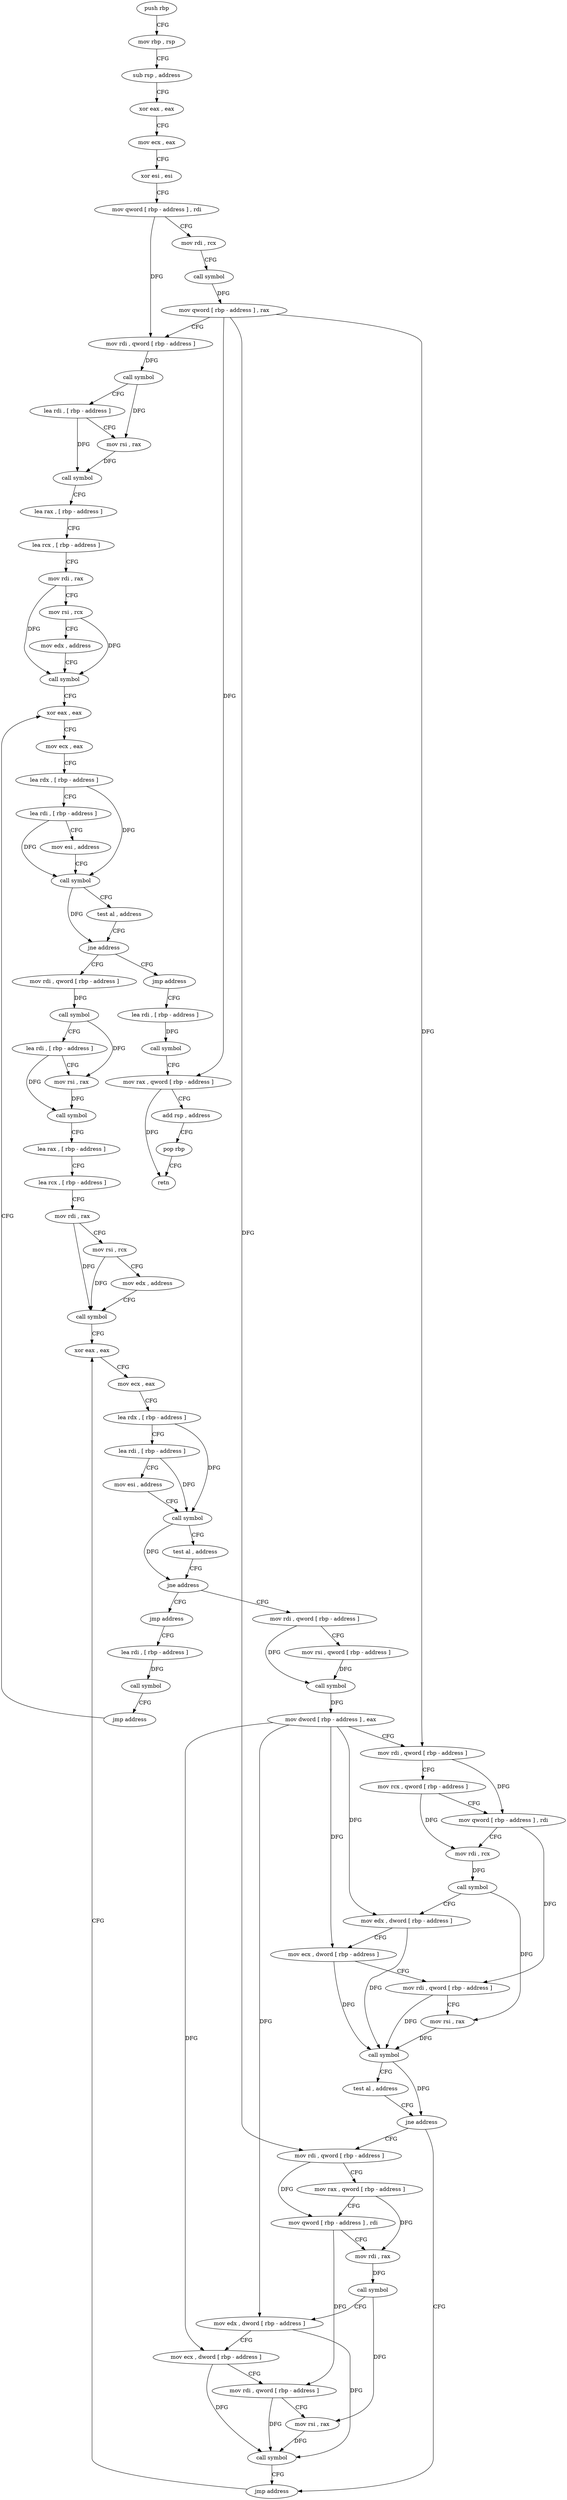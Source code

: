 digraph "func" {
"4219360" [label = "push rbp" ]
"4219361" [label = "mov rbp , rsp" ]
"4219364" [label = "sub rsp , address" ]
"4219371" [label = "xor eax , eax" ]
"4219373" [label = "mov ecx , eax" ]
"4219375" [label = "xor esi , esi" ]
"4219377" [label = "mov qword [ rbp - address ] , rdi" ]
"4219381" [label = "mov rdi , rcx" ]
"4219384" [label = "call symbol" ]
"4219389" [label = "mov qword [ rbp - address ] , rax" ]
"4219393" [label = "mov rdi , qword [ rbp - address ]" ]
"4219397" [label = "call symbol" ]
"4219402" [label = "lea rdi , [ rbp - address ]" ]
"4219409" [label = "mov rsi , rax" ]
"4219412" [label = "call symbol" ]
"4219417" [label = "lea rax , [ rbp - address ]" ]
"4219421" [label = "lea rcx , [ rbp - address ]" ]
"4219428" [label = "mov rdi , rax" ]
"4219431" [label = "mov rsi , rcx" ]
"4219434" [label = "mov edx , address" ]
"4219439" [label = "call symbol" ]
"4219444" [label = "xor eax , eax" ]
"4219482" [label = "mov rdi , qword [ rbp - address ]" ]
"4219489" [label = "call symbol" ]
"4219494" [label = "lea rdi , [ rbp - address ]" ]
"4219501" [label = "mov rsi , rax" ]
"4219504" [label = "call symbol" ]
"4219509" [label = "lea rax , [ rbp - address ]" ]
"4219516" [label = "lea rcx , [ rbp - address ]" ]
"4219523" [label = "mov rdi , rax" ]
"4219526" [label = "mov rsi , rcx" ]
"4219529" [label = "mov edx , address" ]
"4219534" [label = "call symbol" ]
"4219539" [label = "xor eax , eax" ]
"4219477" [label = "jmp address" ]
"4219741" [label = "lea rdi , [ rbp - address ]" ]
"4219580" [label = "mov rdi , qword [ rbp - address ]" ]
"4219587" [label = "mov rsi , qword [ rbp - address ]" ]
"4219594" [label = "call symbol" ]
"4219599" [label = "mov dword [ rbp - address ] , eax" ]
"4219605" [label = "mov rdi , qword [ rbp - address ]" ]
"4219609" [label = "mov rcx , qword [ rbp - address ]" ]
"4219616" [label = "mov qword [ rbp - address ] , rdi" ]
"4219623" [label = "mov rdi , rcx" ]
"4219626" [label = "call symbol" ]
"4219631" [label = "mov edx , dword [ rbp - address ]" ]
"4219637" [label = "mov ecx , dword [ rbp - address ]" ]
"4219643" [label = "mov rdi , qword [ rbp - address ]" ]
"4219650" [label = "mov rsi , rax" ]
"4219653" [label = "call symbol" ]
"4219658" [label = "test al , address" ]
"4219660" [label = "jne address" ]
"4219719" [label = "jmp address" ]
"4219666" [label = "mov rdi , qword [ rbp - address ]" ]
"4219575" [label = "jmp address" ]
"4219724" [label = "lea rdi , [ rbp - address ]" ]
"4219745" [label = "call symbol" ]
"4219750" [label = "mov rax , qword [ rbp - address ]" ]
"4219754" [label = "add rsp , address" ]
"4219761" [label = "pop rbp" ]
"4219762" [label = "retn" ]
"4219670" [label = "mov rax , qword [ rbp - address ]" ]
"4219677" [label = "mov qword [ rbp - address ] , rdi" ]
"4219684" [label = "mov rdi , rax" ]
"4219687" [label = "call symbol" ]
"4219692" [label = "mov edx , dword [ rbp - address ]" ]
"4219698" [label = "mov ecx , dword [ rbp - address ]" ]
"4219704" [label = "mov rdi , qword [ rbp - address ]" ]
"4219711" [label = "mov rsi , rax" ]
"4219714" [label = "call symbol" ]
"4219731" [label = "call symbol" ]
"4219736" [label = "jmp address" ]
"4219541" [label = "mov ecx , eax" ]
"4219543" [label = "lea rdx , [ rbp - address ]" ]
"4219550" [label = "lea rdi , [ rbp - address ]" ]
"4219557" [label = "mov esi , address" ]
"4219562" [label = "call symbol" ]
"4219567" [label = "test al , address" ]
"4219569" [label = "jne address" ]
"4219446" [label = "mov ecx , eax" ]
"4219448" [label = "lea rdx , [ rbp - address ]" ]
"4219455" [label = "lea rdi , [ rbp - address ]" ]
"4219459" [label = "mov esi , address" ]
"4219464" [label = "call symbol" ]
"4219469" [label = "test al , address" ]
"4219471" [label = "jne address" ]
"4219360" -> "4219361" [ label = "CFG" ]
"4219361" -> "4219364" [ label = "CFG" ]
"4219364" -> "4219371" [ label = "CFG" ]
"4219371" -> "4219373" [ label = "CFG" ]
"4219373" -> "4219375" [ label = "CFG" ]
"4219375" -> "4219377" [ label = "CFG" ]
"4219377" -> "4219381" [ label = "CFG" ]
"4219377" -> "4219393" [ label = "DFG" ]
"4219381" -> "4219384" [ label = "CFG" ]
"4219384" -> "4219389" [ label = "DFG" ]
"4219389" -> "4219393" [ label = "CFG" ]
"4219389" -> "4219750" [ label = "DFG" ]
"4219389" -> "4219605" [ label = "DFG" ]
"4219389" -> "4219666" [ label = "DFG" ]
"4219393" -> "4219397" [ label = "DFG" ]
"4219397" -> "4219402" [ label = "CFG" ]
"4219397" -> "4219409" [ label = "DFG" ]
"4219402" -> "4219409" [ label = "CFG" ]
"4219402" -> "4219412" [ label = "DFG" ]
"4219409" -> "4219412" [ label = "DFG" ]
"4219412" -> "4219417" [ label = "CFG" ]
"4219417" -> "4219421" [ label = "CFG" ]
"4219421" -> "4219428" [ label = "CFG" ]
"4219428" -> "4219431" [ label = "CFG" ]
"4219428" -> "4219439" [ label = "DFG" ]
"4219431" -> "4219434" [ label = "CFG" ]
"4219431" -> "4219439" [ label = "DFG" ]
"4219434" -> "4219439" [ label = "CFG" ]
"4219439" -> "4219444" [ label = "CFG" ]
"4219444" -> "4219446" [ label = "CFG" ]
"4219482" -> "4219489" [ label = "DFG" ]
"4219489" -> "4219494" [ label = "CFG" ]
"4219489" -> "4219501" [ label = "DFG" ]
"4219494" -> "4219501" [ label = "CFG" ]
"4219494" -> "4219504" [ label = "DFG" ]
"4219501" -> "4219504" [ label = "DFG" ]
"4219504" -> "4219509" [ label = "CFG" ]
"4219509" -> "4219516" [ label = "CFG" ]
"4219516" -> "4219523" [ label = "CFG" ]
"4219523" -> "4219526" [ label = "CFG" ]
"4219523" -> "4219534" [ label = "DFG" ]
"4219526" -> "4219529" [ label = "CFG" ]
"4219526" -> "4219534" [ label = "DFG" ]
"4219529" -> "4219534" [ label = "CFG" ]
"4219534" -> "4219539" [ label = "CFG" ]
"4219539" -> "4219541" [ label = "CFG" ]
"4219477" -> "4219741" [ label = "CFG" ]
"4219741" -> "4219745" [ label = "DFG" ]
"4219580" -> "4219587" [ label = "CFG" ]
"4219580" -> "4219594" [ label = "DFG" ]
"4219587" -> "4219594" [ label = "DFG" ]
"4219594" -> "4219599" [ label = "DFG" ]
"4219599" -> "4219605" [ label = "CFG" ]
"4219599" -> "4219631" [ label = "DFG" ]
"4219599" -> "4219637" [ label = "DFG" ]
"4219599" -> "4219692" [ label = "DFG" ]
"4219599" -> "4219698" [ label = "DFG" ]
"4219605" -> "4219609" [ label = "CFG" ]
"4219605" -> "4219616" [ label = "DFG" ]
"4219609" -> "4219616" [ label = "CFG" ]
"4219609" -> "4219623" [ label = "DFG" ]
"4219616" -> "4219623" [ label = "CFG" ]
"4219616" -> "4219643" [ label = "DFG" ]
"4219623" -> "4219626" [ label = "DFG" ]
"4219626" -> "4219631" [ label = "CFG" ]
"4219626" -> "4219650" [ label = "DFG" ]
"4219631" -> "4219637" [ label = "CFG" ]
"4219631" -> "4219653" [ label = "DFG" ]
"4219637" -> "4219643" [ label = "CFG" ]
"4219637" -> "4219653" [ label = "DFG" ]
"4219643" -> "4219650" [ label = "CFG" ]
"4219643" -> "4219653" [ label = "DFG" ]
"4219650" -> "4219653" [ label = "DFG" ]
"4219653" -> "4219658" [ label = "CFG" ]
"4219653" -> "4219660" [ label = "DFG" ]
"4219658" -> "4219660" [ label = "CFG" ]
"4219660" -> "4219719" [ label = "CFG" ]
"4219660" -> "4219666" [ label = "CFG" ]
"4219719" -> "4219539" [ label = "CFG" ]
"4219666" -> "4219670" [ label = "CFG" ]
"4219666" -> "4219677" [ label = "DFG" ]
"4219575" -> "4219724" [ label = "CFG" ]
"4219724" -> "4219731" [ label = "DFG" ]
"4219745" -> "4219750" [ label = "CFG" ]
"4219750" -> "4219754" [ label = "CFG" ]
"4219750" -> "4219762" [ label = "DFG" ]
"4219754" -> "4219761" [ label = "CFG" ]
"4219761" -> "4219762" [ label = "CFG" ]
"4219670" -> "4219677" [ label = "CFG" ]
"4219670" -> "4219684" [ label = "DFG" ]
"4219677" -> "4219684" [ label = "CFG" ]
"4219677" -> "4219704" [ label = "DFG" ]
"4219684" -> "4219687" [ label = "DFG" ]
"4219687" -> "4219692" [ label = "CFG" ]
"4219687" -> "4219711" [ label = "DFG" ]
"4219692" -> "4219698" [ label = "CFG" ]
"4219692" -> "4219714" [ label = "DFG" ]
"4219698" -> "4219704" [ label = "CFG" ]
"4219698" -> "4219714" [ label = "DFG" ]
"4219704" -> "4219711" [ label = "CFG" ]
"4219704" -> "4219714" [ label = "DFG" ]
"4219711" -> "4219714" [ label = "DFG" ]
"4219714" -> "4219719" [ label = "CFG" ]
"4219731" -> "4219736" [ label = "CFG" ]
"4219736" -> "4219444" [ label = "CFG" ]
"4219541" -> "4219543" [ label = "CFG" ]
"4219543" -> "4219550" [ label = "CFG" ]
"4219543" -> "4219562" [ label = "DFG" ]
"4219550" -> "4219557" [ label = "CFG" ]
"4219550" -> "4219562" [ label = "DFG" ]
"4219557" -> "4219562" [ label = "CFG" ]
"4219562" -> "4219567" [ label = "CFG" ]
"4219562" -> "4219569" [ label = "DFG" ]
"4219567" -> "4219569" [ label = "CFG" ]
"4219569" -> "4219580" [ label = "CFG" ]
"4219569" -> "4219575" [ label = "CFG" ]
"4219446" -> "4219448" [ label = "CFG" ]
"4219448" -> "4219455" [ label = "CFG" ]
"4219448" -> "4219464" [ label = "DFG" ]
"4219455" -> "4219459" [ label = "CFG" ]
"4219455" -> "4219464" [ label = "DFG" ]
"4219459" -> "4219464" [ label = "CFG" ]
"4219464" -> "4219469" [ label = "CFG" ]
"4219464" -> "4219471" [ label = "DFG" ]
"4219469" -> "4219471" [ label = "CFG" ]
"4219471" -> "4219482" [ label = "CFG" ]
"4219471" -> "4219477" [ label = "CFG" ]
}
